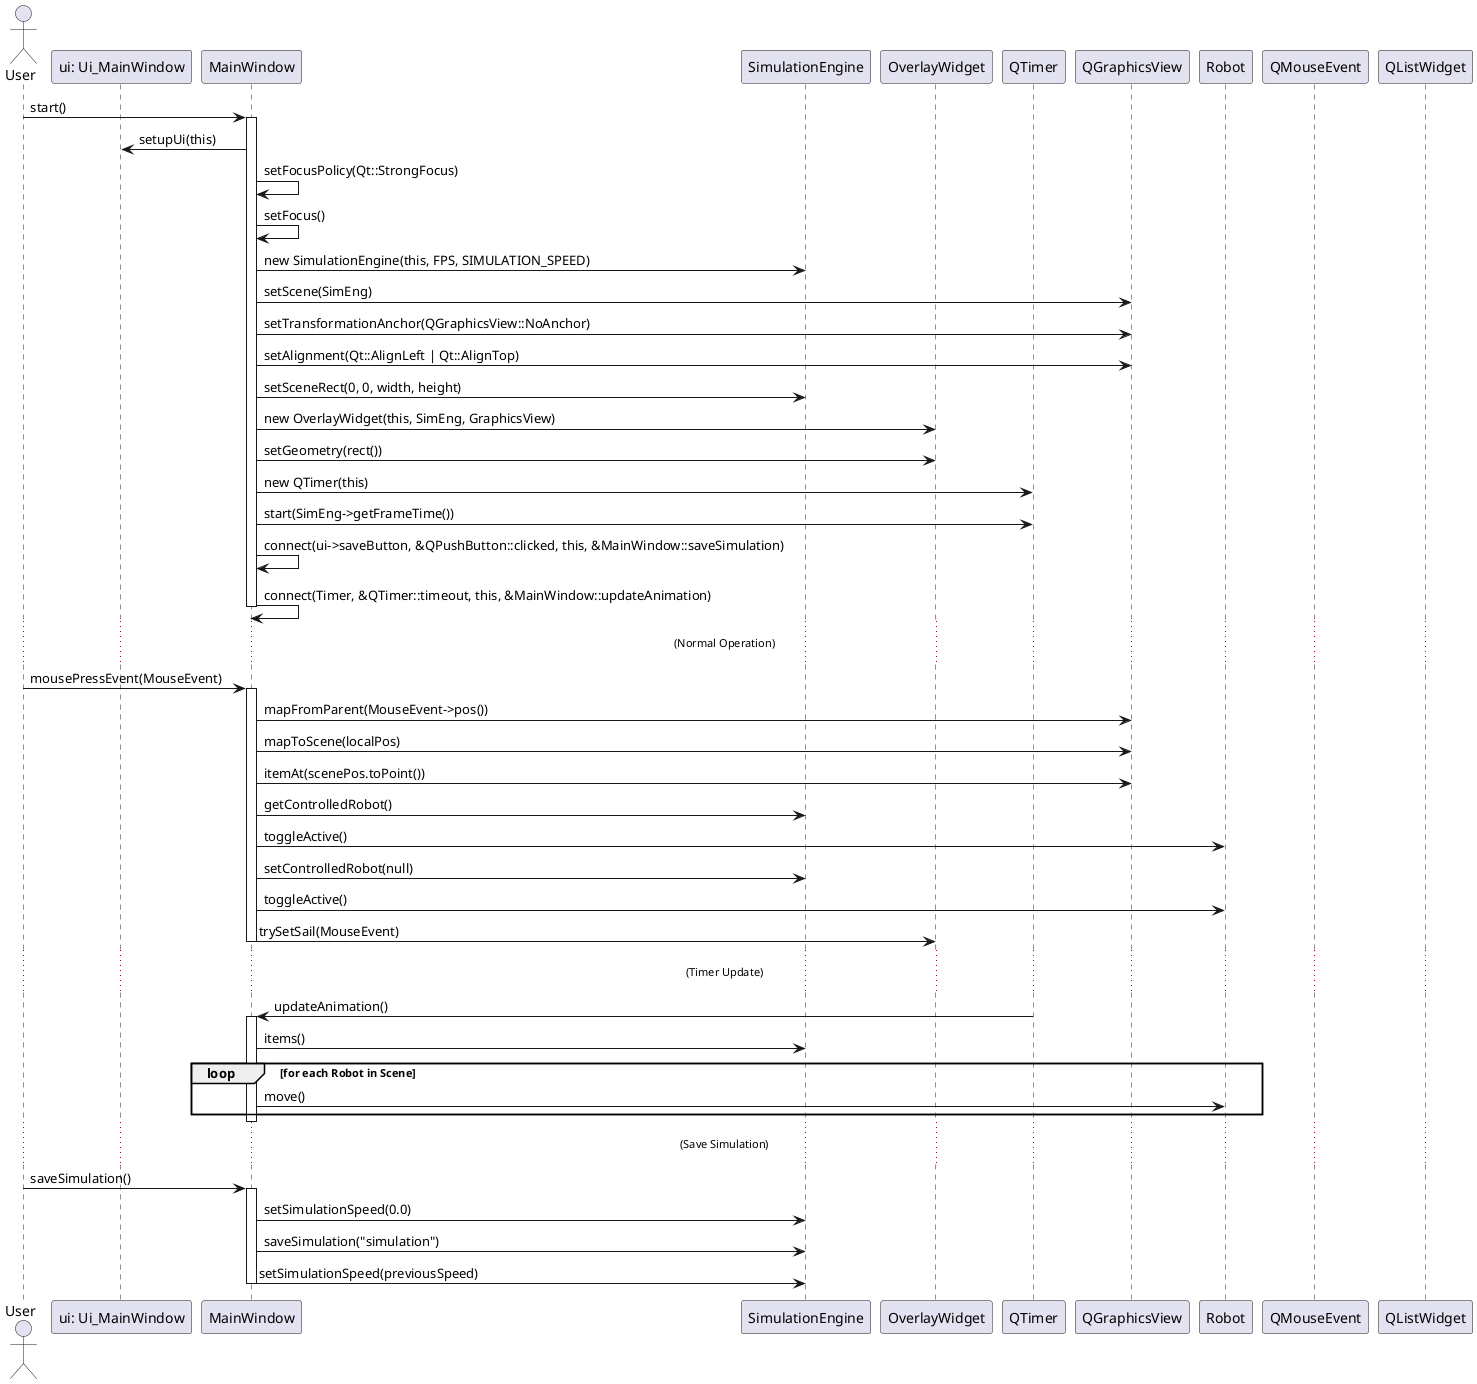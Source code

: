 @startuml seq-diagram

actor User
participant "ui: Ui_MainWindow" as UI
participant "MainWindow" as Main
participant "SimulationEngine" as SimEng
participant "OverlayWidget" as Overlay
participant "QTimer" as Timer
participant "QGraphicsView" as GraphicsView
participant "Robot" as Robot
participant "QMouseEvent" as MouseEvent
participant "QListWidget" as ListWidget

User -> Main : start()
activate Main

Main -> UI : setupUi(this)
Main -> Main : setFocusPolicy(Qt::StrongFocus)
Main -> Main : setFocus()

Main -> SimEng : new SimulationEngine(this, FPS, SIMULATION_SPEED)
Main -> GraphicsView : setScene(SimEng)
Main -> GraphicsView : setTransformationAnchor(QGraphicsView::NoAnchor)
Main -> GraphicsView : setAlignment(Qt::AlignLeft | Qt::AlignTop)
Main -> SimEng : setSceneRect(0, 0, width, height)

Main -> Overlay : new OverlayWidget(this, SimEng, GraphicsView)
Main -> Overlay : setGeometry(rect())

Main -> Timer : new QTimer(this)
Main -> Timer : start(SimEng->getFrameTime())

Main -> Main : connect(ui->saveButton, &QPushButton::clicked, this, &MainWindow::saveSimulation)
Main -> Main : connect(Timer, &QTimer::timeout, this, &MainWindow::updateAnimation)

deactivate Main

... (Normal Operation) ...

User -> Main : mousePressEvent(MouseEvent)
activate Main
Main -> GraphicsView : mapFromParent(MouseEvent->pos())
Main -> GraphicsView : mapToScene(localPos)
Main -> GraphicsView : itemAt(scenePos.toPoint())
Main -> SimEng : getControlledRobot()
Main -> Robot : toggleActive()
Main -> SimEng : setControlledRobot(null)
Main -> Robot : toggleActive()
Main -> Overlay : trySetSail(MouseEvent)
deactivate Main

... (Timer Update) ...

Timer -> Main : updateAnimation()
activate Main
Main -> SimEng : items()
loop for each Robot in Scene
    Main -> Robot : move()
end
deactivate Main

... (Save Simulation) ...

User -> Main : saveSimulation()
activate Main
Main -> SimEng : setSimulationSpeed(0.0)
Main -> SimEng : saveSimulation("simulation")
Main -> SimEng : setSimulationSpeed(previousSpeed)
deactivate Main

@enduml
